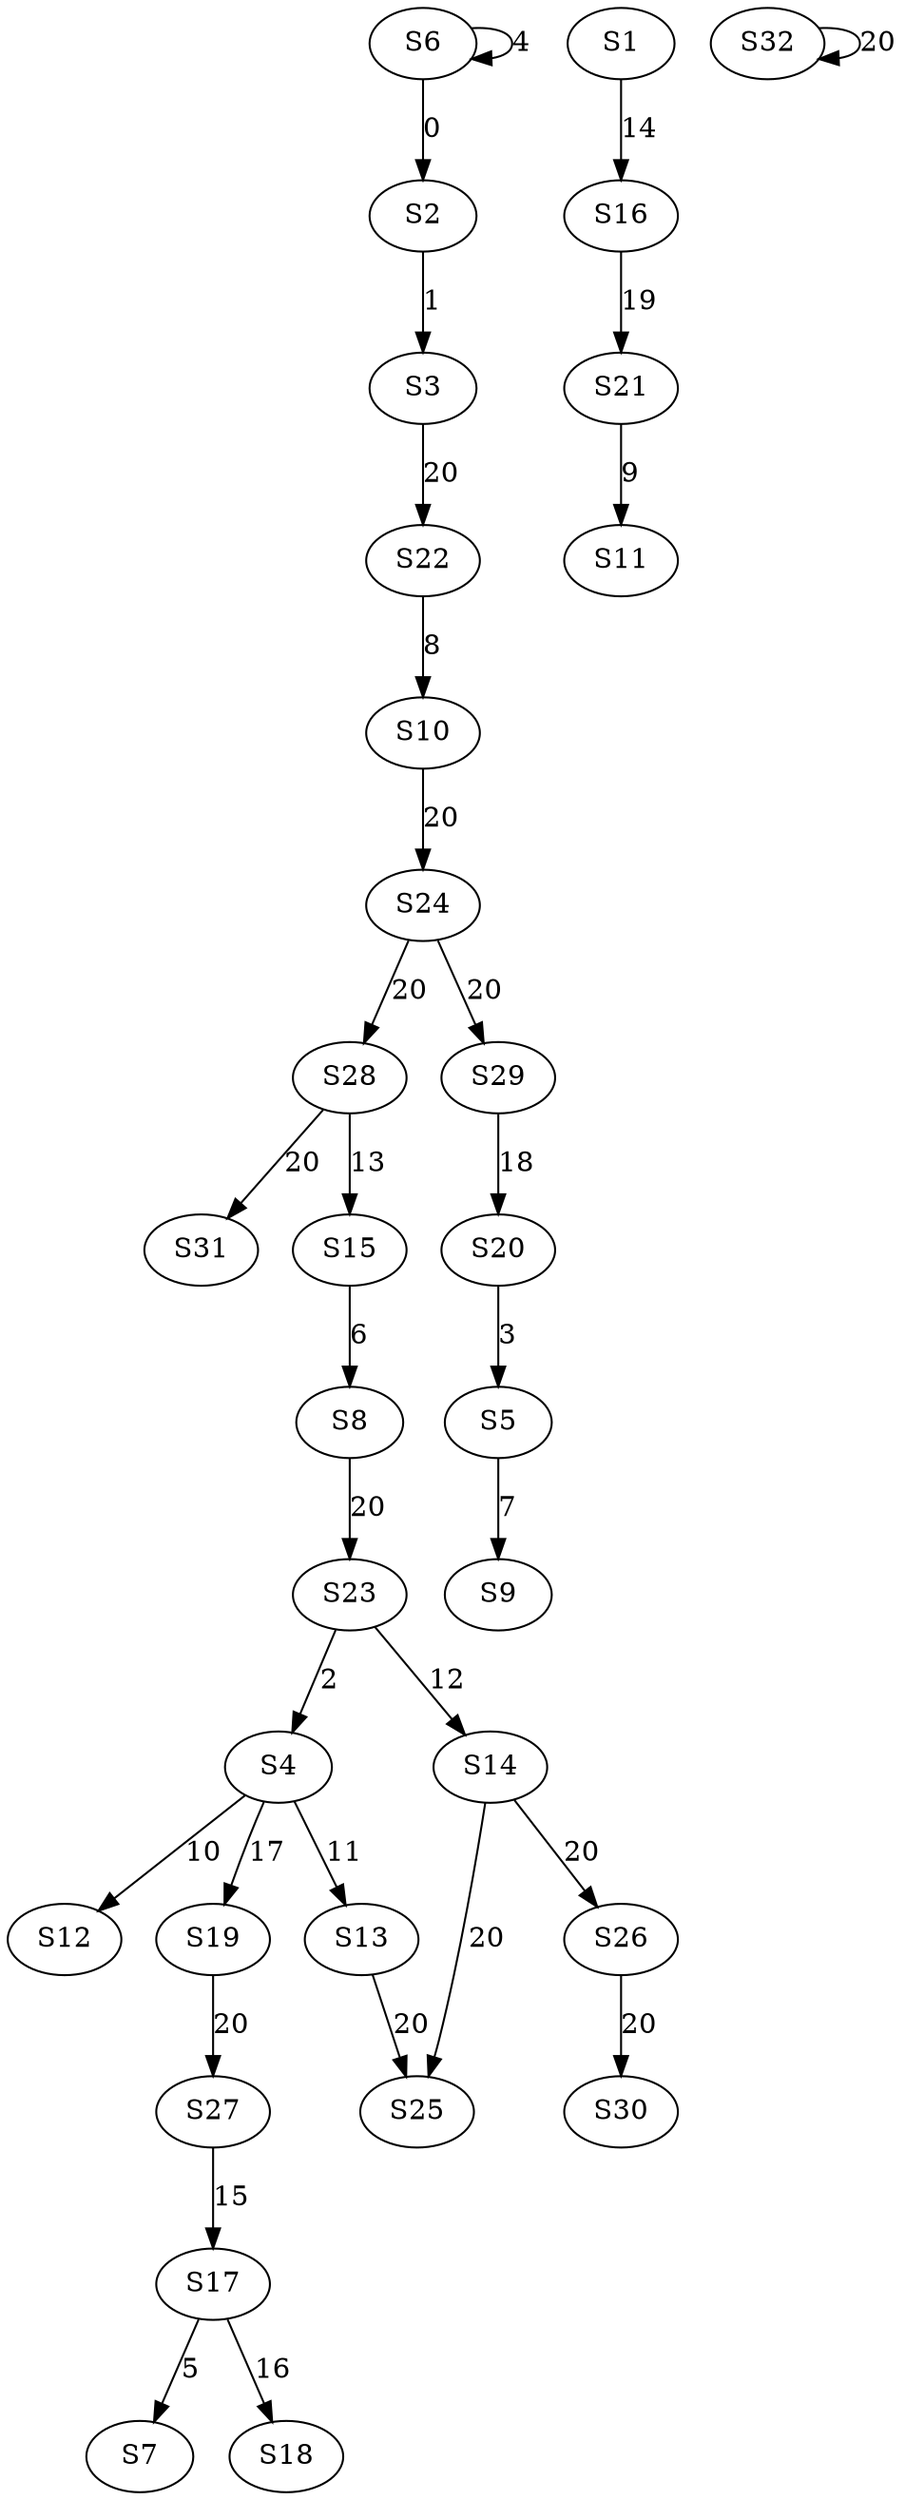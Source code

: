 strict digraph {
	S6 -> S2 [ label = 0 ];
	S2 -> S3 [ label = 1 ];
	S23 -> S4 [ label = 2 ];
	S20 -> S5 [ label = 3 ];
	S6 -> S6 [ label = 4 ];
	S17 -> S7 [ label = 5 ];
	S15 -> S8 [ label = 6 ];
	S5 -> S9 [ label = 7 ];
	S22 -> S10 [ label = 8 ];
	S21 -> S11 [ label = 9 ];
	S4 -> S12 [ label = 10 ];
	S4 -> S13 [ label = 11 ];
	S23 -> S14 [ label = 12 ];
	S28 -> S15 [ label = 13 ];
	S1 -> S16 [ label = 14 ];
	S27 -> S17 [ label = 15 ];
	S17 -> S18 [ label = 16 ];
	S4 -> S19 [ label = 17 ];
	S29 -> S20 [ label = 18 ];
	S16 -> S21 [ label = 19 ];
	S3 -> S22 [ label = 20 ];
	S8 -> S23 [ label = 20 ];
	S10 -> S24 [ label = 20 ];
	S14 -> S25 [ label = 20 ];
	S14 -> S26 [ label = 20 ];
	S19 -> S27 [ label = 20 ];
	S24 -> S28 [ label = 20 ];
	S24 -> S29 [ label = 20 ];
	S26 -> S30 [ label = 20 ];
	S28 -> S31 [ label = 20 ];
	S32 -> S32 [ label = 20 ];
	S13 -> S25 [ label = 20 ];
}